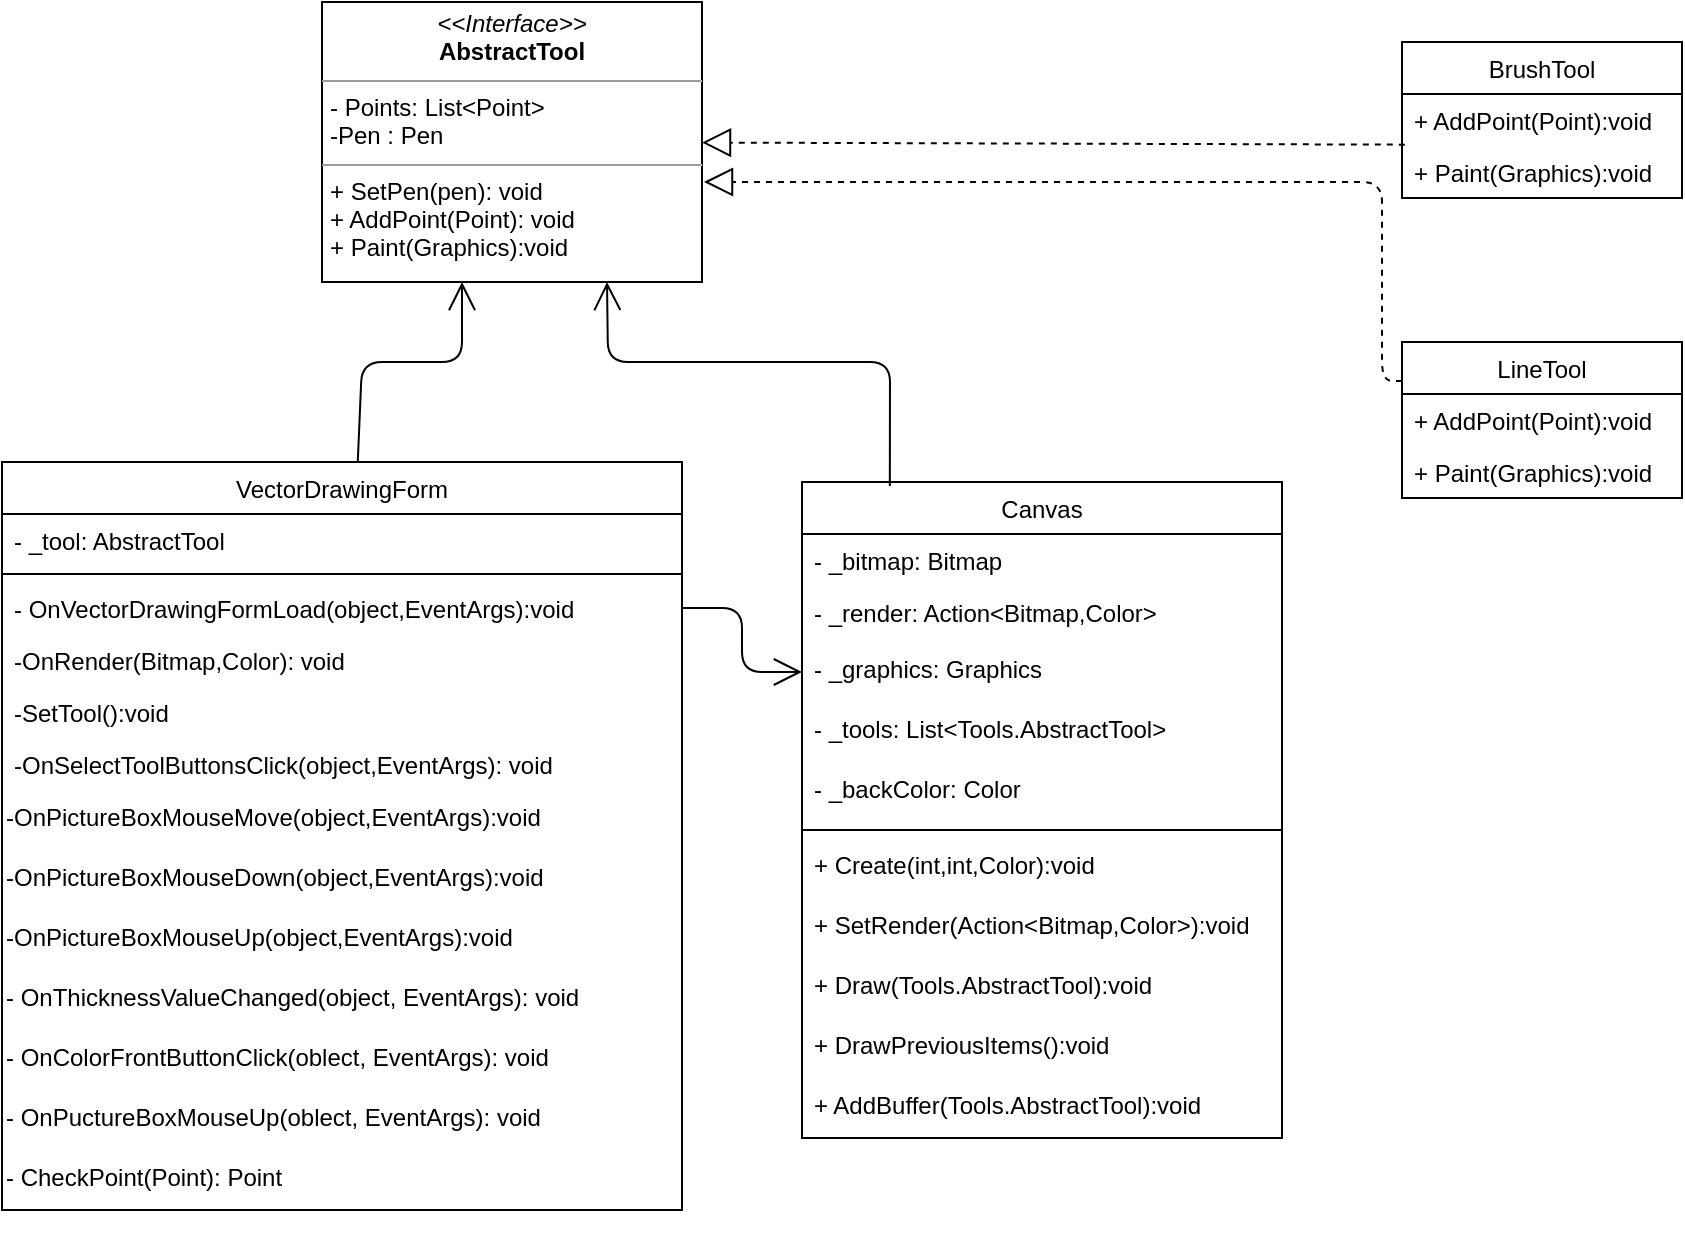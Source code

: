 <mxfile version="13.10.5" type="github">
  <diagram name="Page-1" id="c4acf3e9-155e-7222-9cf6-157b1a14988f">
    <mxGraphModel dx="2817" dy="5027" grid="1" gridSize="10" guides="1" tooltips="1" connect="1" arrows="1" fold="1" page="1" pageScale="1" pageWidth="850" pageHeight="1100" math="0" shadow="0">
      <root>
        <mxCell id="0" />
        <mxCell id="1" parent="0" />
        <mxCell id="-fjlgu3M7gmgOgW1fUK1-3" value="&lt;p style=&quot;margin: 0px ; margin-top: 4px ; text-align: center&quot;&gt;&lt;i&gt;&amp;lt;&amp;lt;Interface&amp;gt;&amp;gt;&lt;/i&gt;&lt;br&gt;&lt;b&gt;AbstractTool&lt;/b&gt;&lt;/p&gt;&lt;hr size=&quot;1&quot;&gt;&lt;p style=&quot;margin: 0px ; margin-left: 4px&quot;&gt;- Points: List&amp;lt;Point&amp;gt;&lt;br&gt;-Pen : Pen&lt;/p&gt;&lt;hr size=&quot;1&quot;&gt;&lt;p style=&quot;margin: 0px ; margin-left: 4px&quot;&gt;+ SetPen(pen): void&lt;br&gt;+ AddPoint(Point): void&lt;/p&gt;&lt;p style=&quot;margin: 0px ; margin-left: 4px&quot;&gt;+ Paint(Graphics):void&lt;/p&gt;" style="verticalAlign=top;align=left;overflow=fill;fontSize=12;fontFamily=Helvetica;html=1;" vertex="1" parent="1">
          <mxGeometry x="-780" y="-3700" width="190" height="140" as="geometry" />
        </mxCell>
        <mxCell id="-fjlgu3M7gmgOgW1fUK1-5" value="VectorDrawingForm" style="swimlane;fontStyle=0;childLayout=stackLayout;horizontal=1;startSize=26;fillColor=none;horizontalStack=0;resizeParent=1;resizeParentMax=0;resizeLast=0;collapsible=1;marginBottom=0;" vertex="1" parent="1">
          <mxGeometry x="-940" y="-3470" width="340" height="374" as="geometry" />
        </mxCell>
        <mxCell id="-fjlgu3M7gmgOgW1fUK1-6" value="- _tool: AbstractTool" style="text;strokeColor=none;fillColor=none;align=left;verticalAlign=top;spacingLeft=4;spacingRight=4;overflow=hidden;rotatable=0;points=[[0,0.5],[1,0.5]];portConstraint=eastwest;" vertex="1" parent="-fjlgu3M7gmgOgW1fUK1-5">
          <mxGeometry y="26" width="340" height="26" as="geometry" />
        </mxCell>
        <mxCell id="-fjlgu3M7gmgOgW1fUK1-64" value="" style="line;strokeWidth=1;fillColor=none;align=left;verticalAlign=middle;spacingTop=-1;spacingLeft=3;spacingRight=3;rotatable=0;labelPosition=right;points=[];portConstraint=eastwest;" vertex="1" parent="-fjlgu3M7gmgOgW1fUK1-5">
          <mxGeometry y="52" width="340" height="8" as="geometry" />
        </mxCell>
        <mxCell id="-fjlgu3M7gmgOgW1fUK1-8" value="- OnVectorDrawingFormLoad(object,EventArgs):void " style="text;strokeColor=none;fillColor=none;align=left;verticalAlign=top;spacingLeft=4;spacingRight=4;overflow=hidden;rotatable=0;points=[[0,0.5],[1,0.5]];portConstraint=eastwest;" vertex="1" parent="-fjlgu3M7gmgOgW1fUK1-5">
          <mxGeometry y="60" width="340" height="26" as="geometry" />
        </mxCell>
        <mxCell id="-fjlgu3M7gmgOgW1fUK1-7" value="-OnRender(Bitmap,Color): void" style="text;strokeColor=none;fillColor=none;align=left;verticalAlign=top;spacingLeft=4;spacingRight=4;overflow=hidden;rotatable=0;points=[[0,0.5],[1,0.5]];portConstraint=eastwest;" vertex="1" parent="-fjlgu3M7gmgOgW1fUK1-5">
          <mxGeometry y="86" width="340" height="26" as="geometry" />
        </mxCell>
        <mxCell id="-fjlgu3M7gmgOgW1fUK1-66" value="-SetTool():void" style="text;strokeColor=none;fillColor=none;align=left;verticalAlign=top;spacingLeft=4;spacingRight=4;overflow=hidden;rotatable=0;points=[[0,0.5],[1,0.5]];portConstraint=eastwest;" vertex="1" parent="-fjlgu3M7gmgOgW1fUK1-5">
          <mxGeometry y="112" width="340" height="26" as="geometry" />
        </mxCell>
        <mxCell id="-fjlgu3M7gmgOgW1fUK1-67" value="-OnSelectToolButtonsClick(object,EventArgs): void" style="text;strokeColor=none;fillColor=none;align=left;verticalAlign=top;spacingLeft=4;spacingRight=4;overflow=hidden;rotatable=0;points=[[0,0.5],[1,0.5]];portConstraint=eastwest;" vertex="1" parent="-fjlgu3M7gmgOgW1fUK1-5">
          <mxGeometry y="138" width="340" height="26" as="geometry" />
        </mxCell>
        <mxCell id="-fjlgu3M7gmgOgW1fUK1-68" value="&lt;font face=&quot;helvetica&quot;&gt;-OnPictureBoxMouseMove(&lt;/font&gt;&lt;span&gt;object,EventArgs):void&lt;/span&gt;" style="text;whiteSpace=wrap;html=1;" vertex="1" parent="-fjlgu3M7gmgOgW1fUK1-5">
          <mxGeometry y="164" width="340" height="30" as="geometry" />
        </mxCell>
        <mxCell id="-fjlgu3M7gmgOgW1fUK1-70" value="&lt;font face=&quot;helvetica&quot;&gt;-OnPictureBoxMouseDown(&lt;/font&gt;&lt;span&gt;object,EventArgs):void&lt;/span&gt;" style="text;whiteSpace=wrap;html=1;" vertex="1" parent="-fjlgu3M7gmgOgW1fUK1-5">
          <mxGeometry y="194" width="340" height="30" as="geometry" />
        </mxCell>
        <mxCell id="-fjlgu3M7gmgOgW1fUK1-71" value="&lt;font face=&quot;helvetica&quot;&gt;-OnPictureBoxMouseUp(&lt;/font&gt;&lt;span&gt;object,EventArgs):void&lt;/span&gt;" style="text;whiteSpace=wrap;html=1;" vertex="1" parent="-fjlgu3M7gmgOgW1fUK1-5">
          <mxGeometry y="224" width="340" height="30" as="geometry" />
        </mxCell>
        <mxCell id="-fjlgu3M7gmgOgW1fUK1-73" value="&lt;font face=&quot;helvetica&quot;&gt;- OnThicknessValueChanged(object, EventArgs): void&lt;br&gt;&lt;/font&gt;&lt;span style=&quot;color: rgba(0 , 0 , 0 , 0) ; font-family: monospace ; font-size: 0px&quot;&gt;%3CmxGraphModel%3E%3Croot%3E%3CmxCell%20id%3D%220%22%2F%3E%3CmxCell%20id%3D%221%22%20parent%3D%220%22%2F%3E%3CmxCell%20id%3D%222%22%20value%3D%22%26lt%3Bfont%20face%3D%26quot%3Bhelvetica%26quot%3B%26gt%3B-OnPictureBoxMouseUp(%26lt%3B%2Ffont%26gt%3B%26lt%3Bspan%26gt%3Bobject%2CEventArgs)%3Avoid%26lt%3B%2Fspan%26gt%3B%22%20style%3D%22text%3BwhiteSpace%3Dwrap%3Bhtml%3D1%3B%22%20vertex%3D%221%22%20parent%3D%221%22%3E%3CmxGeometry%20x%3D%22-940%22%20y%3D%22-3216%22%20width%3D%22340%22%20height%3D%2230%22%20as%3D%22geometry%22%2F%3E%3C%2FmxCell%3E%3C%2Froot%3E%3C%2FmxGraphModel%3E&lt;/span&gt;&lt;span style=&quot;color: rgba(0 , 0 , 0 , 0) ; font-family: monospace ; font-size: 0px&quot;&gt;%3CmxGraphModel%3E%3Croot%3E%3CmxCell%20id%3D%220%22%2F%3E%3CmxCell%20id%3D%221%22%20parent%3D%220%22%2F%3E%3CmxCell%20id%3D%222%22%20value%3D%22%26lt%3Bfont%20face%3D%26quot%3Bhelvetica%26quot%3B%26gt%3B-OnPictureBoxMouseUp(%26lt%3B%2Ffont%26gt%3B%26lt%3Bspan%26gt%3Bobject%2CEventArgs)%3Avoid%26lt%3B%2Fspan%26gt%3B%22%20style%3D%22text%3BwhiteSpace%3Dwrap%3Bhtml%3D1%3B%22%20vertex%3D%221%22%20parent%3D%221%22%3E%3CmxGeometry%20x%3D%22-940%22%20y%3D%22-3216%22%20width%3D%22340%22%20height%3D%2230%22%20as%3D%22geometry%22%2F%3E%3C%2FmxCell%3E%3C%2Froot%3E%3C%2FmxGraphModel%3E&lt;/span&gt;&lt;span style=&quot;color: rgba(0 , 0 , 0 , 0) ; font-family: monospace ; font-size: 0px&quot;&gt;&lt;br&gt;&lt;/span&gt;&lt;span style=&quot;color: rgba(0 , 0 , 0 , 0) ; font-family: monospace ; font-size: 0px&quot;&gt;%3CmxGraphModel%3E%3Croot%3E%3CmxCell%20id%3D%220%22%2F%3E%3CmxCell%20id%3D%221%22%20parent%3D%220%22%2F%3E%3CmxCell%20id%3D%222%22%20value%3D%22%26lt%3Bfont%20face%3D%26quot%3Bhelvetica%26quot%3B%26gt%3B-OnPictureBoxMouseUp(%26lt%3B%2Ffont%26gt%3B%26lt%3Bspan%26gt%3Bobject%2CEventArgs)%3Avoid%26lt%3B%2Fspan%26gt%3B%22%20style%3D%22text%3BwhiteSpace%3Dwrap%3Bhtml%3D1%3B%22%20vertex%3D%221%22%20parent%3D%221%22%3E%3CmxGeometry%20x%3D%22-940%22%20y%3D%22-3216%22%20width%3D%22340%22%20height%3D%2230%22%20as%3D%22geometry%22%2F%3E%3C%2FmxCell%3E%3C%2Froot%3E%3C%2FmxGraphModel%3EalueChChsgcfehe&lt;/span&gt;" style="text;whiteSpace=wrap;html=1;" vertex="1" parent="-fjlgu3M7gmgOgW1fUK1-5">
          <mxGeometry y="254" width="340" height="30" as="geometry" />
        </mxCell>
        <mxCell id="-fjlgu3M7gmgOgW1fUK1-74" value="&lt;font face=&quot;helvetica&quot;&gt;- OnColorFrontButtonClick(oblect, EventArgs): void&lt;/font&gt;" style="text;whiteSpace=wrap;html=1;" vertex="1" parent="-fjlgu3M7gmgOgW1fUK1-5">
          <mxGeometry y="284" width="340" height="30" as="geometry" />
        </mxCell>
        <mxCell id="-fjlgu3M7gmgOgW1fUK1-75" value="&lt;font face=&quot;helvetica&quot;&gt;- OnPuctureBoxMouseUp(oblect, EventArgs): void&lt;/font&gt;" style="text;whiteSpace=wrap;html=1;" vertex="1" parent="-fjlgu3M7gmgOgW1fUK1-5">
          <mxGeometry y="314" width="340" height="30" as="geometry" />
        </mxCell>
        <mxCell id="-fjlgu3M7gmgOgW1fUK1-76" value="&lt;font face=&quot;helvetica&quot;&gt;- CheckPoint(Point): Point&lt;br&gt;&lt;/font&gt;&lt;span style=&quot;color: rgba(0 , 0 , 0 , 0) ; font-family: monospace ; font-size: 0px&quot;&gt;%3CmxGraphModel%3E%3Croot%3E%3CmxCell%20id%3D%220%22%2F%3E%3CmxCell%20id%3D%221%22%20parent%3D%220%22%2F%3E%3CmxCell%20id%3D%222%22%20value%3D%22%26lt%3Bfont%20face%3D%26quot%3Bhelvetica%26quot%3B%26gt%3B-OnPictureBoxMouseUp(%26lt%3B%2Ffont%26gt%3B%26lt%3Bspan%26gt%3Bobject%2CEventArgs)%3Avoid%26lt%3B%2Fspan%26gt%3B%22%20style%3D%22text%3BwhiteSpace%3Dwrap%3Bhtml%3D1%3B%22%20vertex%3D%221%22%20parent%3D%221%22%3E%3CmxGeometry%20x%3D%22-940%22%20y%3D%22-3216%22%20width%3D%22340%22%20height%3D%2230%22%20as%3D%22geometry%22%2F%3E%3C%2FmxCell%3E%3C%2Froot%3E%3C%2FmxGraphModel%3E&lt;/span&gt;&lt;span style=&quot;color: rgba(0 , 0 , 0 , 0) ; font-family: monospace ; font-size: 0px&quot;&gt;%3CmxGraphModel%3E%3Croot%3E%3CmxCell%20id%3D%220%22%2F%3E%3CmxCell%20id%3D%221%22%20parent%3D%220%22%2F%3E%3CmxCell%20id%3D%222%22%20value%3D%22%26lt%3Bfont%20face%3D%26quot%3Bhelvetica%26quot%3B%26gt%3B-OnPictureBoxMouseUp(%26lt%3B%2Ffont%26gt%3B%26lt%3Bspan%26gt%3Bobject%2CEventArgs)%3Avoid%26lt%3B%2Fspan%26gt%3B%22%20style%3D%22text%3BwhiteSpace%3Dwrap%3Bhtml%3D1%3B%22%20vertex%3D%221%22%20parent%3D%221%22%3E%3CmxGeometry%20x%3D%22-940%22%20y%3D%22-3216%22%20width%3D%22340%22%20height%3D%2230%22%20as%3D%22geometry%22%2F%3E%3C%2FmxCell%3E%3C%2Froot%3E%3C%2FmxGraphModel%3E&lt;/span&gt;&lt;span style=&quot;color: rgba(0 , 0 , 0 , 0) ; font-family: monospace ; font-size: 0px&quot;&gt;&lt;br&gt;&lt;/span&gt;&lt;span style=&quot;color: rgba(0 , 0 , 0 , 0) ; font-family: monospace ; font-size: 0px&quot;&gt;%3CmxGraphModel%3E%3Croot%3E%3CmxCell%20id%3D%220%22%2F%3E%3CmxCell%20id%3D%221%22%20parent%3D%220%22%2F%3E%3CmxCell%20id%3D%222%22%20value%3D%22%26lt%3Bfont%20face%3D%26quot%3Bhelvetica%26quot%3B%26gt%3B-OnPictureBoxMouseUp(%26lt%3B%2Ffont%26gt%3B%26lt%3Bspan%26gt%3Bobject%2CEventArgs)%3Avoid%26lt%3B%2Fspan%26gt%3B%22%20style%3D%22text%3BwhiteSpace%3Dwrap%3Bhtml%3D1%3B%22%20vertex%3D%221%22%20parent%3D%221%22%3E%3CmxGeometry%20x%3D%22-940%22%20y%3D%22-3216%22%20width%3D%22340%22%20height%3D%2230%22%20as%3D%22geometry%22%2F%3E%3C%2FmxCell%3E%3C%2Froot%3E%3C%2FmxGraphModel%3EalueChChsgcfehe&lt;/span&gt;" style="text;whiteSpace=wrap;html=1;" vertex="1" parent="-fjlgu3M7gmgOgW1fUK1-5">
          <mxGeometry y="344" width="340" height="30" as="geometry" />
        </mxCell>
        <mxCell id="-fjlgu3M7gmgOgW1fUK1-12" value="BrushTool" style="swimlane;fontStyle=0;childLayout=stackLayout;horizontal=1;startSize=26;fillColor=none;horizontalStack=0;resizeParent=1;resizeParentMax=0;resizeLast=0;collapsible=1;marginBottom=0;" vertex="1" parent="1">
          <mxGeometry x="-240" y="-3680" width="140" height="78" as="geometry">
            <mxRectangle x="-500" y="-3680" width="90" height="26" as="alternateBounds" />
          </mxGeometry>
        </mxCell>
        <mxCell id="-fjlgu3M7gmgOgW1fUK1-13" value="+ AddPoint(Point):void" style="text;strokeColor=none;fillColor=none;align=left;verticalAlign=top;spacingLeft=4;spacingRight=4;overflow=hidden;rotatable=0;points=[[0,0.5],[1,0.5]];portConstraint=eastwest;" vertex="1" parent="-fjlgu3M7gmgOgW1fUK1-12">
          <mxGeometry y="26" width="140" height="26" as="geometry" />
        </mxCell>
        <mxCell id="-fjlgu3M7gmgOgW1fUK1-15" value="+ Paint(Graphics):void" style="text;strokeColor=none;fillColor=none;align=left;verticalAlign=top;spacingLeft=4;spacingRight=4;overflow=hidden;rotatable=0;points=[[0,0.5],[1,0.5]];portConstraint=eastwest;" vertex="1" parent="-fjlgu3M7gmgOgW1fUK1-12">
          <mxGeometry y="52" width="140" height="26" as="geometry" />
        </mxCell>
        <mxCell id="-fjlgu3M7gmgOgW1fUK1-18" value="" style="endArrow=block;dashed=1;endFill=0;endSize=12;html=1;exitX=0.01;exitY=-0.026;exitDx=0;exitDy=0;exitPerimeter=0;" edge="1" parent="1" source="-fjlgu3M7gmgOgW1fUK1-15" target="-fjlgu3M7gmgOgW1fUK1-3">
          <mxGeometry width="160" relative="1" as="geometry">
            <mxPoint x="-570" y="-3550" as="sourcePoint" />
            <mxPoint x="-410" y="-3550" as="targetPoint" />
          </mxGeometry>
        </mxCell>
        <mxCell id="-fjlgu3M7gmgOgW1fUK1-39" value="LineTool" style="swimlane;fontStyle=0;childLayout=stackLayout;horizontal=1;startSize=26;fillColor=none;horizontalStack=0;resizeParent=1;resizeParentMax=0;resizeLast=0;collapsible=1;marginBottom=0;" vertex="1" parent="1">
          <mxGeometry x="-240" y="-3530" width="140" height="78" as="geometry" />
        </mxCell>
        <mxCell id="-fjlgu3M7gmgOgW1fUK1-40" value="+ AddPoint(Point):void" style="text;strokeColor=none;fillColor=none;align=left;verticalAlign=top;spacingLeft=4;spacingRight=4;overflow=hidden;rotatable=0;points=[[0,0.5],[1,0.5]];portConstraint=eastwest;" vertex="1" parent="-fjlgu3M7gmgOgW1fUK1-39">
          <mxGeometry y="26" width="140" height="26" as="geometry" />
        </mxCell>
        <mxCell id="-fjlgu3M7gmgOgW1fUK1-41" value="+ Paint(Graphics):void" style="text;strokeColor=none;fillColor=none;align=left;verticalAlign=top;spacingLeft=4;spacingRight=4;overflow=hidden;rotatable=0;points=[[0,0.5],[1,0.5]];portConstraint=eastwest;" vertex="1" parent="-fjlgu3M7gmgOgW1fUK1-39">
          <mxGeometry y="52" width="140" height="26" as="geometry" />
        </mxCell>
        <mxCell id="-fjlgu3M7gmgOgW1fUK1-45" value="" style="endArrow=block;dashed=1;endFill=0;endSize=12;html=1;exitX=0;exitY=0.25;exitDx=0;exitDy=0;edgeStyle=elbowEdgeStyle;" edge="1" parent="1" source="-fjlgu3M7gmgOgW1fUK1-39">
          <mxGeometry width="160" relative="1" as="geometry">
            <mxPoint x="-530" y="-3580" as="sourcePoint" />
            <mxPoint x="-589" y="-3610" as="targetPoint" />
            <Array as="points">
              <mxPoint x="-250" y="-3550" />
              <mxPoint x="-280" y="-3620" />
              <mxPoint x="-280" y="-3570" />
            </Array>
          </mxGeometry>
        </mxCell>
        <mxCell id="-fjlgu3M7gmgOgW1fUK1-27" value="Canvas" style="swimlane;fontStyle=0;childLayout=stackLayout;horizontal=1;startSize=26;fillColor=none;horizontalStack=0;resizeParent=1;resizeParentMax=0;resizeLast=0;collapsible=1;marginBottom=0;" vertex="1" parent="1">
          <mxGeometry x="-540" y="-3460" width="240" height="328" as="geometry" />
        </mxCell>
        <mxCell id="-fjlgu3M7gmgOgW1fUK1-28" value="- _bitmap: Bitmap" style="text;strokeColor=none;fillColor=none;align=left;verticalAlign=top;spacingLeft=4;spacingRight=4;overflow=hidden;rotatable=0;points=[[0,0.5],[1,0.5]];portConstraint=eastwest;" vertex="1" parent="-fjlgu3M7gmgOgW1fUK1-27">
          <mxGeometry y="26" width="240" height="26" as="geometry" />
        </mxCell>
        <mxCell id="-fjlgu3M7gmgOgW1fUK1-29" value="- _render: Action&lt;Bitmap,Color&gt;&#xa;" style="text;strokeColor=none;fillColor=none;align=left;verticalAlign=top;spacingLeft=4;spacingRight=4;overflow=hidden;rotatable=0;points=[[0,0.5],[1,0.5]];portConstraint=eastwest;" vertex="1" parent="-fjlgu3M7gmgOgW1fUK1-27">
          <mxGeometry y="52" width="240" height="28" as="geometry" />
        </mxCell>
        <mxCell id="-fjlgu3M7gmgOgW1fUK1-30" value="- _graphics: Graphics" style="text;strokeColor=none;fillColor=none;align=left;verticalAlign=top;spacingLeft=4;spacingRight=4;overflow=hidden;rotatable=0;points=[[0,0.5],[1,0.5]];portConstraint=eastwest;" vertex="1" parent="-fjlgu3M7gmgOgW1fUK1-27">
          <mxGeometry y="80" width="240" height="30" as="geometry" />
        </mxCell>
        <mxCell id="-fjlgu3M7gmgOgW1fUK1-48" value="- _tools: List&lt;Tools.AbstractTool&gt;" style="text;strokeColor=none;fillColor=none;align=left;verticalAlign=top;spacingLeft=4;spacingRight=4;overflow=hidden;rotatable=0;points=[[0,0.5],[1,0.5]];portConstraint=eastwest;" vertex="1" parent="-fjlgu3M7gmgOgW1fUK1-27">
          <mxGeometry y="110" width="240" height="30" as="geometry" />
        </mxCell>
        <mxCell id="-fjlgu3M7gmgOgW1fUK1-49" value="- _backColor: Color" style="text;strokeColor=none;fillColor=none;align=left;verticalAlign=top;spacingLeft=4;spacingRight=4;overflow=hidden;rotatable=0;points=[[0,0.5],[1,0.5]];portConstraint=eastwest;" vertex="1" parent="-fjlgu3M7gmgOgW1fUK1-27">
          <mxGeometry y="140" width="240" height="30" as="geometry" />
        </mxCell>
        <mxCell id="-fjlgu3M7gmgOgW1fUK1-53" value="" style="line;strokeWidth=1;fillColor=none;align=left;verticalAlign=middle;spacingTop=-1;spacingLeft=3;spacingRight=3;rotatable=0;labelPosition=right;points=[];portConstraint=eastwest;" vertex="1" parent="-fjlgu3M7gmgOgW1fUK1-27">
          <mxGeometry y="170" width="240" height="8" as="geometry" />
        </mxCell>
        <mxCell id="-fjlgu3M7gmgOgW1fUK1-52" value="+ Create(int,int,Color):void&#xa;" style="text;strokeColor=none;fillColor=none;align=left;verticalAlign=top;spacingLeft=4;spacingRight=4;overflow=hidden;rotatable=0;points=[[0,0.5],[1,0.5]];portConstraint=eastwest;" vertex="1" parent="-fjlgu3M7gmgOgW1fUK1-27">
          <mxGeometry y="178" width="240" height="30" as="geometry" />
        </mxCell>
        <mxCell id="-fjlgu3M7gmgOgW1fUK1-54" value="+ SetRender(Action&lt;Bitmap,Color&gt;):void&#xa;" style="text;strokeColor=none;fillColor=none;align=left;verticalAlign=top;spacingLeft=4;spacingRight=4;overflow=hidden;rotatable=0;points=[[0,0.5],[1,0.5]];portConstraint=eastwest;" vertex="1" parent="-fjlgu3M7gmgOgW1fUK1-27">
          <mxGeometry y="208" width="240" height="30" as="geometry" />
        </mxCell>
        <mxCell id="-fjlgu3M7gmgOgW1fUK1-56" value="+ Draw(Tools.AbstractTool):void&#xa;" style="text;strokeColor=none;fillColor=none;align=left;verticalAlign=top;spacingLeft=4;spacingRight=4;overflow=hidden;rotatable=0;points=[[0,0.5],[1,0.5]];portConstraint=eastwest;" vertex="1" parent="-fjlgu3M7gmgOgW1fUK1-27">
          <mxGeometry y="238" width="240" height="30" as="geometry" />
        </mxCell>
        <mxCell id="-fjlgu3M7gmgOgW1fUK1-57" value="+ DrawPreviousItems():void&#xa;" style="text;strokeColor=none;fillColor=none;align=left;verticalAlign=top;spacingLeft=4;spacingRight=4;overflow=hidden;rotatable=0;points=[[0,0.5],[1,0.5]];portConstraint=eastwest;" vertex="1" parent="-fjlgu3M7gmgOgW1fUK1-27">
          <mxGeometry y="268" width="240" height="30" as="geometry" />
        </mxCell>
        <mxCell id="-fjlgu3M7gmgOgW1fUK1-58" value="+ AddBuffer(Tools.AbstractTool):void&#xa;" style="text;strokeColor=none;fillColor=none;align=left;verticalAlign=top;spacingLeft=4;spacingRight=4;overflow=hidden;rotatable=0;points=[[0,0.5],[1,0.5]];portConstraint=eastwest;" vertex="1" parent="-fjlgu3M7gmgOgW1fUK1-27">
          <mxGeometry y="298" width="240" height="30" as="geometry" />
        </mxCell>
        <mxCell id="-fjlgu3M7gmgOgW1fUK1-97" value="" style="endArrow=open;endFill=1;endSize=12;html=1;entryX=0.75;entryY=1;entryDx=0;entryDy=0;exitX=0.183;exitY=0.006;exitDx=0;exitDy=0;exitPerimeter=0;" edge="1" parent="1" source="-fjlgu3M7gmgOgW1fUK1-27" target="-fjlgu3M7gmgOgW1fUK1-3">
          <mxGeometry width="160" relative="1" as="geometry">
            <mxPoint x="-640" y="-3420" as="sourcePoint" />
            <mxPoint x="-480" y="-3420" as="targetPoint" />
            <Array as="points">
              <mxPoint x="-496" y="-3520" />
              <mxPoint x="-637" y="-3520" />
            </Array>
          </mxGeometry>
        </mxCell>
        <mxCell id="-fjlgu3M7gmgOgW1fUK1-98" value="" style="endArrow=open;endFill=1;endSize=12;html=1;entryX=0.75;entryY=1;entryDx=0;entryDy=0;" edge="1" parent="1" source="-fjlgu3M7gmgOgW1fUK1-5">
          <mxGeometry width="160" relative="1" as="geometry">
            <mxPoint x="-568.58" y="-3458.032" as="sourcePoint" />
            <mxPoint x="-710" y="-3560" as="targetPoint" />
            <Array as="points">
              <mxPoint x="-760" y="-3520" />
              <mxPoint x="-710" y="-3520" />
            </Array>
          </mxGeometry>
        </mxCell>
        <mxCell id="-fjlgu3M7gmgOgW1fUK1-99" value="" style="endArrow=open;endFill=1;endSize=12;html=1;entryX=0;entryY=0.5;entryDx=0;entryDy=0;exitX=1;exitY=0.5;exitDx=0;exitDy=0;" edge="1" parent="1" source="-fjlgu3M7gmgOgW1fUK1-8" target="-fjlgu3M7gmgOgW1fUK1-30">
          <mxGeometry width="160" relative="1" as="geometry">
            <mxPoint x="-476.08" y="-3438.032" as="sourcePoint" />
            <mxPoint x="-617.5" y="-3540" as="targetPoint" />
            <Array as="points">
              <mxPoint x="-570" y="-3397" />
              <mxPoint x="-570" y="-3365" />
            </Array>
          </mxGeometry>
        </mxCell>
      </root>
    </mxGraphModel>
  </diagram>
</mxfile>
